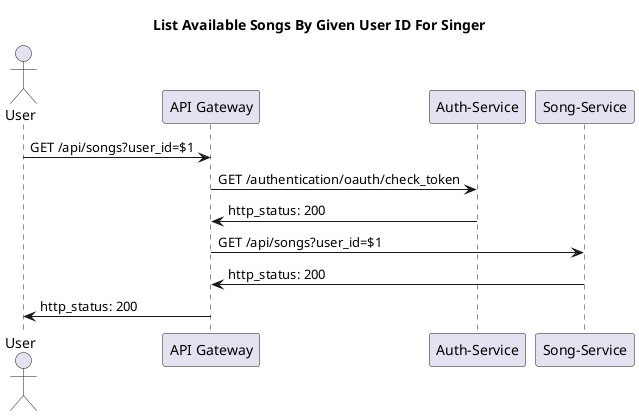 @startuml
    title : List Available Songs By Given User ID For Singer
    
    actor "User" as user
    participant "API Gateway" as api_gw
    participant "Auth-Service" as auth
    participant "Song-Service" as song_service

    user -> api_gw: GET /api/songs?user_id=$1
    api_gw -> auth: GET /authentication/oauth/check_token
    api_gw <- auth: http_status: 200
    api_gw -> song_service: GET /api/songs?user_id=$1
    api_gw <- song_service: http_status: 200
    user <- api_gw: http_status: 200
    
@enduml